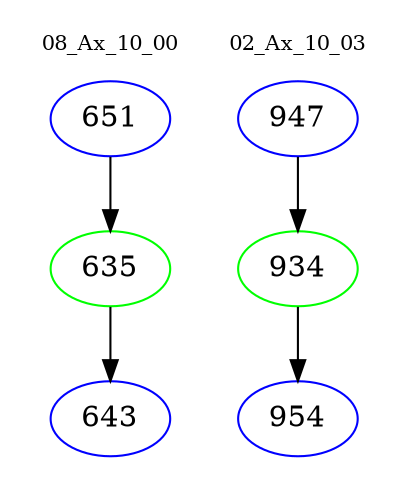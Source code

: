 digraph{
subgraph cluster_0 {
color = white
label = "08_Ax_10_00";
fontsize=10;
T0_651 [label="651", color="blue"]
T0_651 -> T0_635 [color="black"]
T0_635 [label="635", color="green"]
T0_635 -> T0_643 [color="black"]
T0_643 [label="643", color="blue"]
}
subgraph cluster_1 {
color = white
label = "02_Ax_10_03";
fontsize=10;
T1_947 [label="947", color="blue"]
T1_947 -> T1_934 [color="black"]
T1_934 [label="934", color="green"]
T1_934 -> T1_954 [color="black"]
T1_954 [label="954", color="blue"]
}
}
